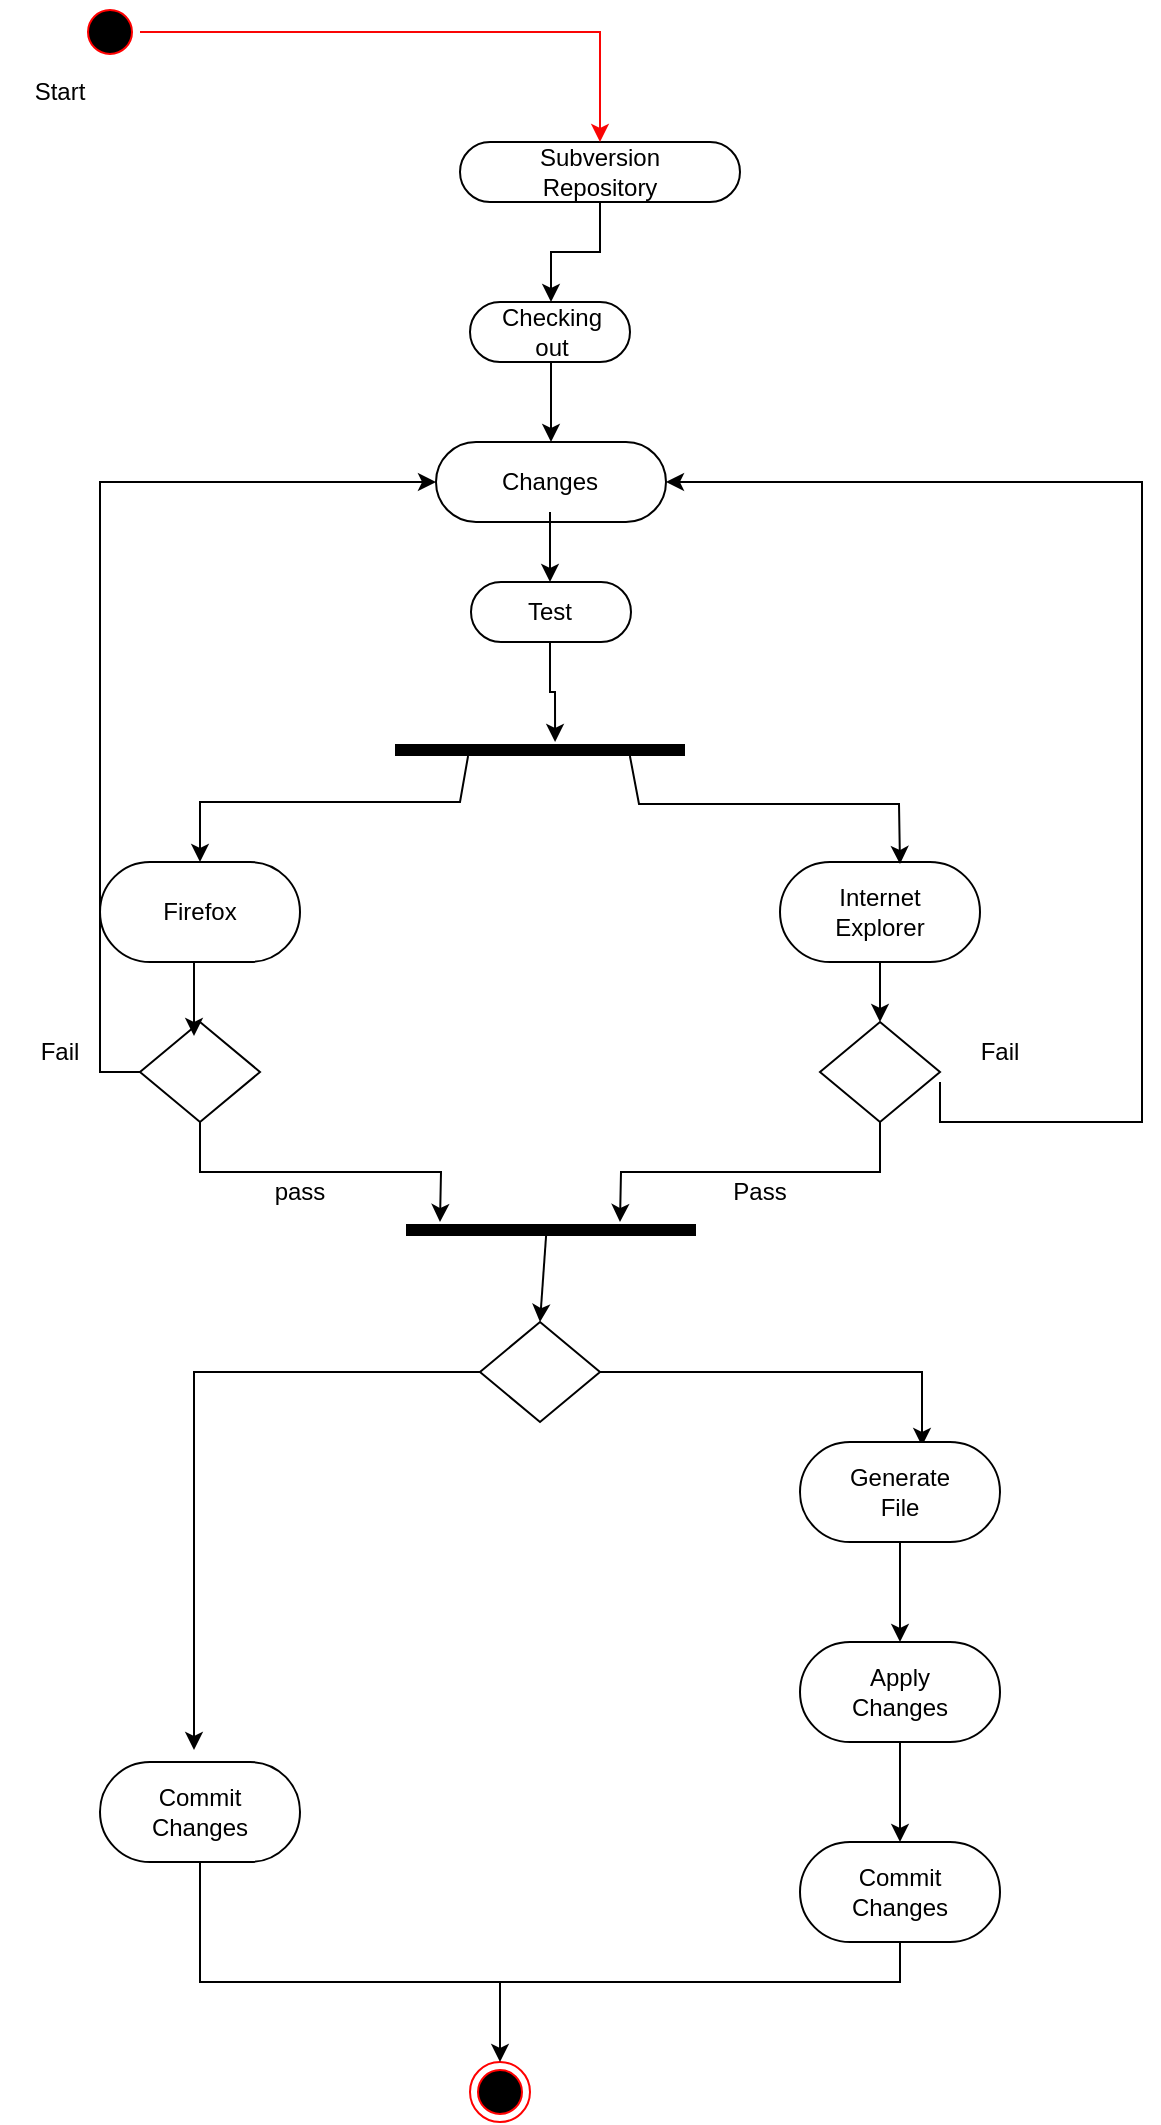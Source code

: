 <mxfile version="21.7.5" type="github">
  <diagram name="Page-1" id="tQfPLBi8K9xGGaVzHt_Q">
    <mxGraphModel dx="1760" dy="956" grid="1" gridSize="10" guides="1" tooltips="1" connect="1" arrows="1" fold="1" page="1" pageScale="1" pageWidth="850" pageHeight="1100" math="0" shadow="0">
      <root>
        <mxCell id="0" />
        <mxCell id="1" parent="0" />
        <mxCell id="Wa0-3BYV7t-kmoMnkPTn-1" value="" style="html=1;dashed=0;whiteSpace=wrap;shape=mxgraph.dfd.start" vertex="1" parent="1">
          <mxGeometry x="380" y="130" width="140" height="30" as="geometry" />
        </mxCell>
        <mxCell id="Wa0-3BYV7t-kmoMnkPTn-2" value="" style="html=1;dashed=0;whiteSpace=wrap;shape=mxgraph.dfd.start" vertex="1" parent="1">
          <mxGeometry x="385" y="210" width="80" height="30" as="geometry" />
        </mxCell>
        <mxCell id="Wa0-3BYV7t-kmoMnkPTn-3" value="" style="html=1;dashed=0;whiteSpace=wrap;shape=mxgraph.dfd.start" vertex="1" parent="1">
          <mxGeometry x="385.5" y="350" width="80" height="30" as="geometry" />
        </mxCell>
        <mxCell id="Wa0-3BYV7t-kmoMnkPTn-4" value="" style="html=1;dashed=0;whiteSpace=wrap;shape=mxgraph.dfd.start" vertex="1" parent="1">
          <mxGeometry x="368" y="280" width="115" height="40" as="geometry" />
        </mxCell>
        <mxCell id="Wa0-3BYV7t-kmoMnkPTn-45" style="edgeStyle=orthogonalEdgeStyle;rounded=0;orthogonalLoop=1;jettySize=auto;html=1;exitX=0.5;exitY=1;exitDx=0;exitDy=0;" edge="1" parent="1" source="Wa0-3BYV7t-kmoMnkPTn-5">
          <mxGeometry relative="1" as="geometry">
            <mxPoint x="370" y="670" as="targetPoint" />
          </mxGeometry>
        </mxCell>
        <mxCell id="Wa0-3BYV7t-kmoMnkPTn-47" style="edgeStyle=orthogonalEdgeStyle;rounded=0;orthogonalLoop=1;jettySize=auto;html=1;exitX=0;exitY=0.5;exitDx=0;exitDy=0;entryX=0;entryY=0.5;entryDx=0;entryDy=0;entryPerimeter=0;" edge="1" parent="1" source="Wa0-3BYV7t-kmoMnkPTn-5" target="Wa0-3BYV7t-kmoMnkPTn-4">
          <mxGeometry relative="1" as="geometry">
            <mxPoint x="110" y="575" as="sourcePoint" />
            <mxPoint x="258" y="280" as="targetPoint" />
          </mxGeometry>
        </mxCell>
        <mxCell id="Wa0-3BYV7t-kmoMnkPTn-5" value="" style="shape=rhombus;html=1;dashed=0;whiteSpace=wrap;perimeter=rhombusPerimeter;" vertex="1" parent="1">
          <mxGeometry x="220" y="570" width="60" height="50" as="geometry" />
        </mxCell>
        <mxCell id="Wa0-3BYV7t-kmoMnkPTn-46" style="edgeStyle=orthogonalEdgeStyle;rounded=0;orthogonalLoop=1;jettySize=auto;html=1;exitX=0.5;exitY=1;exitDx=0;exitDy=0;" edge="1" parent="1" source="Wa0-3BYV7t-kmoMnkPTn-6">
          <mxGeometry relative="1" as="geometry">
            <mxPoint x="460" y="670" as="targetPoint" />
          </mxGeometry>
        </mxCell>
        <mxCell id="Wa0-3BYV7t-kmoMnkPTn-6" value="" style="shape=rhombus;html=1;dashed=0;whiteSpace=wrap;perimeter=rhombusPerimeter;" vertex="1" parent="1">
          <mxGeometry x="560" y="570" width="60" height="50" as="geometry" />
        </mxCell>
        <mxCell id="Wa0-3BYV7t-kmoMnkPTn-7" value="" style="line;strokeWidth=6;fillColor=none;align=left;verticalAlign=middle;spacingTop=-1;spacingLeft=3;spacingRight=3;rotatable=0;labelPosition=right;points=[];portConstraint=eastwest;strokeColor=inherit;" vertex="1" parent="1">
          <mxGeometry x="347.5" y="430" width="145" height="8" as="geometry" />
        </mxCell>
        <mxCell id="Wa0-3BYV7t-kmoMnkPTn-44" style="edgeStyle=orthogonalEdgeStyle;rounded=0;orthogonalLoop=1;jettySize=auto;html=1;exitX=0.5;exitY=0.5;exitDx=0;exitDy=25;exitPerimeter=0;entryX=0.5;entryY=0;entryDx=0;entryDy=0;" edge="1" parent="1" source="Wa0-3BYV7t-kmoMnkPTn-8" target="Wa0-3BYV7t-kmoMnkPTn-6">
          <mxGeometry relative="1" as="geometry" />
        </mxCell>
        <mxCell id="Wa0-3BYV7t-kmoMnkPTn-8" value="" style="html=1;dashed=0;whiteSpace=wrap;shape=mxgraph.dfd.start" vertex="1" parent="1">
          <mxGeometry x="540" y="490" width="100" height="50" as="geometry" />
        </mxCell>
        <mxCell id="Wa0-3BYV7t-kmoMnkPTn-43" style="edgeStyle=orthogonalEdgeStyle;rounded=0;orthogonalLoop=1;jettySize=auto;html=1;exitX=0.5;exitY=0.5;exitDx=0;exitDy=25;exitPerimeter=0;entryX=0.45;entryY=0.14;entryDx=0;entryDy=0;entryPerimeter=0;" edge="1" parent="1" source="Wa0-3BYV7t-kmoMnkPTn-9" target="Wa0-3BYV7t-kmoMnkPTn-5">
          <mxGeometry relative="1" as="geometry" />
        </mxCell>
        <mxCell id="Wa0-3BYV7t-kmoMnkPTn-9" value="" style="html=1;dashed=0;whiteSpace=wrap;shape=mxgraph.dfd.start" vertex="1" parent="1">
          <mxGeometry x="200" y="490" width="100" height="50" as="geometry" />
        </mxCell>
        <mxCell id="Wa0-3BYV7t-kmoMnkPTn-10" value="" style="ellipse;html=1;shape=endState;fillColor=#000000;strokeColor=#ff0000;" vertex="1" parent="1">
          <mxGeometry x="385" y="1090" width="30" height="30" as="geometry" />
        </mxCell>
        <mxCell id="Wa0-3BYV7t-kmoMnkPTn-19" style="edgeStyle=orthogonalEdgeStyle;rounded=0;orthogonalLoop=1;jettySize=auto;html=1;exitX=1;exitY=0.5;exitDx=0;exitDy=0;strokeColor=#fa0505;" edge="1" parent="1" source="Wa0-3BYV7t-kmoMnkPTn-11" target="Wa0-3BYV7t-kmoMnkPTn-1">
          <mxGeometry relative="1" as="geometry" />
        </mxCell>
        <mxCell id="Wa0-3BYV7t-kmoMnkPTn-11" value="" style="ellipse;html=1;shape=startState;fillColor=#000000;strokeColor=#ff0000;" vertex="1" parent="1">
          <mxGeometry x="190" y="60" width="30" height="30" as="geometry" />
        </mxCell>
        <mxCell id="Wa0-3BYV7t-kmoMnkPTn-13" value="" style="line;strokeWidth=6;fillColor=none;align=left;verticalAlign=middle;spacingTop=-1;spacingLeft=3;spacingRight=3;rotatable=0;labelPosition=right;points=[];portConstraint=eastwest;strokeColor=inherit;" vertex="1" parent="1">
          <mxGeometry x="353" y="670" width="145" height="8" as="geometry" />
        </mxCell>
        <mxCell id="Wa0-3BYV7t-kmoMnkPTn-50" style="edgeStyle=orthogonalEdgeStyle;rounded=0;orthogonalLoop=1;jettySize=auto;html=1;exitX=1;exitY=0.5;exitDx=0;exitDy=0;entryX=0.61;entryY=0.04;entryDx=0;entryDy=0;entryPerimeter=0;" edge="1" parent="1" source="Wa0-3BYV7t-kmoMnkPTn-14" target="Wa0-3BYV7t-kmoMnkPTn-17">
          <mxGeometry relative="1" as="geometry" />
        </mxCell>
        <mxCell id="Wa0-3BYV7t-kmoMnkPTn-55" style="edgeStyle=orthogonalEdgeStyle;rounded=0;orthogonalLoop=1;jettySize=auto;html=1;exitX=0;exitY=0.5;exitDx=0;exitDy=0;entryX=0.47;entryY=-0.12;entryDx=0;entryDy=0;entryPerimeter=0;" edge="1" parent="1" source="Wa0-3BYV7t-kmoMnkPTn-14" target="Wa0-3BYV7t-kmoMnkPTn-15">
          <mxGeometry relative="1" as="geometry" />
        </mxCell>
        <mxCell id="Wa0-3BYV7t-kmoMnkPTn-14" value="" style="shape=rhombus;html=1;dashed=0;whiteSpace=wrap;perimeter=rhombusPerimeter;" vertex="1" parent="1">
          <mxGeometry x="390" y="720" width="60" height="50" as="geometry" />
        </mxCell>
        <mxCell id="Wa0-3BYV7t-kmoMnkPTn-56" style="edgeStyle=orthogonalEdgeStyle;rounded=0;orthogonalLoop=1;jettySize=auto;html=1;exitX=0.5;exitY=0.5;exitDx=0;exitDy=25;exitPerimeter=0;entryX=0.5;entryY=0.5;entryDx=0;entryDy=25;entryPerimeter=0;endArrow=none;endFill=0;" edge="1" parent="1" source="Wa0-3BYV7t-kmoMnkPTn-15" target="Wa0-3BYV7t-kmoMnkPTn-16">
          <mxGeometry relative="1" as="geometry" />
        </mxCell>
        <mxCell id="Wa0-3BYV7t-kmoMnkPTn-15" value="" style="html=1;dashed=0;whiteSpace=wrap;shape=mxgraph.dfd.start" vertex="1" parent="1">
          <mxGeometry x="200" y="940" width="100" height="50" as="geometry" />
        </mxCell>
        <mxCell id="Wa0-3BYV7t-kmoMnkPTn-16" value="" style="html=1;dashed=0;whiteSpace=wrap;shape=mxgraph.dfd.start" vertex="1" parent="1">
          <mxGeometry x="550" y="980" width="100" height="50" as="geometry" />
        </mxCell>
        <mxCell id="Wa0-3BYV7t-kmoMnkPTn-51" style="edgeStyle=orthogonalEdgeStyle;rounded=0;orthogonalLoop=1;jettySize=auto;html=1;exitX=0.5;exitY=0.5;exitDx=0;exitDy=25;exitPerimeter=0;entryX=0.5;entryY=0.5;entryDx=0;entryDy=-25;entryPerimeter=0;" edge="1" parent="1" source="Wa0-3BYV7t-kmoMnkPTn-17" target="Wa0-3BYV7t-kmoMnkPTn-18">
          <mxGeometry relative="1" as="geometry" />
        </mxCell>
        <mxCell id="Wa0-3BYV7t-kmoMnkPTn-17" value="" style="html=1;dashed=0;whiteSpace=wrap;shape=mxgraph.dfd.start" vertex="1" parent="1">
          <mxGeometry x="550" y="780" width="100" height="50" as="geometry" />
        </mxCell>
        <mxCell id="Wa0-3BYV7t-kmoMnkPTn-54" style="edgeStyle=orthogonalEdgeStyle;rounded=0;orthogonalLoop=1;jettySize=auto;html=1;exitX=0.5;exitY=0.5;exitDx=0;exitDy=25;exitPerimeter=0;entryX=0.5;entryY=0.5;entryDx=0;entryDy=-25;entryPerimeter=0;" edge="1" parent="1" source="Wa0-3BYV7t-kmoMnkPTn-18" target="Wa0-3BYV7t-kmoMnkPTn-16">
          <mxGeometry relative="1" as="geometry" />
        </mxCell>
        <mxCell id="Wa0-3BYV7t-kmoMnkPTn-18" value="" style="html=1;dashed=0;whiteSpace=wrap;shape=mxgraph.dfd.start" vertex="1" parent="1">
          <mxGeometry x="550" y="880" width="100" height="50" as="geometry" />
        </mxCell>
        <mxCell id="Wa0-3BYV7t-kmoMnkPTn-35" style="edgeStyle=orthogonalEdgeStyle;rounded=0;orthogonalLoop=1;jettySize=auto;html=1;exitX=0.5;exitY=1;exitDx=0;exitDy=0;entryX=0.5;entryY=0;entryDx=0;entryDy=0;" edge="1" parent="1" source="Wa0-3BYV7t-kmoMnkPTn-20" target="Wa0-3BYV7t-kmoMnkPTn-22">
          <mxGeometry relative="1" as="geometry" />
        </mxCell>
        <mxCell id="Wa0-3BYV7t-kmoMnkPTn-20" value="Subversion Repository" style="text;html=1;strokeColor=none;fillColor=none;align=center;verticalAlign=middle;whiteSpace=wrap;rounded=0;" vertex="1" parent="1">
          <mxGeometry x="420" y="130" width="60" height="30" as="geometry" />
        </mxCell>
        <mxCell id="Wa0-3BYV7t-kmoMnkPTn-21" value="Start" style="text;html=1;strokeColor=none;fillColor=none;align=center;verticalAlign=middle;whiteSpace=wrap;rounded=0;" vertex="1" parent="1">
          <mxGeometry x="150" y="90" width="60" height="30" as="geometry" />
        </mxCell>
        <mxCell id="Wa0-3BYV7t-kmoMnkPTn-36" style="edgeStyle=orthogonalEdgeStyle;rounded=0;orthogonalLoop=1;jettySize=auto;html=1;exitX=0.5;exitY=1;exitDx=0;exitDy=0;entryX=0.5;entryY=0.5;entryDx=0;entryDy=-20;entryPerimeter=0;" edge="1" parent="1" source="Wa0-3BYV7t-kmoMnkPTn-22" target="Wa0-3BYV7t-kmoMnkPTn-4">
          <mxGeometry relative="1" as="geometry" />
        </mxCell>
        <mxCell id="Wa0-3BYV7t-kmoMnkPTn-22" value="Checking out" style="text;html=1;strokeColor=none;fillColor=none;align=center;verticalAlign=middle;whiteSpace=wrap;rounded=0;" vertex="1" parent="1">
          <mxGeometry x="395.5" y="210" width="60" height="30" as="geometry" />
        </mxCell>
        <mxCell id="Wa0-3BYV7t-kmoMnkPTn-37" style="edgeStyle=orthogonalEdgeStyle;rounded=0;orthogonalLoop=1;jettySize=auto;html=1;exitX=0.5;exitY=1;exitDx=0;exitDy=0;entryX=0.5;entryY=0;entryDx=0;entryDy=0;" edge="1" parent="1" source="Wa0-3BYV7t-kmoMnkPTn-23" target="Wa0-3BYV7t-kmoMnkPTn-24">
          <mxGeometry relative="1" as="geometry" />
        </mxCell>
        <mxCell id="Wa0-3BYV7t-kmoMnkPTn-23" value="Changes" style="text;html=1;strokeColor=none;fillColor=none;align=center;verticalAlign=middle;whiteSpace=wrap;rounded=0;" vertex="1" parent="1">
          <mxGeometry x="395" y="285" width="60" height="30" as="geometry" />
        </mxCell>
        <mxCell id="Wa0-3BYV7t-kmoMnkPTn-38" style="edgeStyle=orthogonalEdgeStyle;rounded=0;orthogonalLoop=1;jettySize=auto;html=1;exitX=0.5;exitY=1;exitDx=0;exitDy=0;entryX=0.552;entryY=0;entryDx=0;entryDy=0;entryPerimeter=0;" edge="1" parent="1" source="Wa0-3BYV7t-kmoMnkPTn-24" target="Wa0-3BYV7t-kmoMnkPTn-7">
          <mxGeometry relative="1" as="geometry" />
        </mxCell>
        <mxCell id="Wa0-3BYV7t-kmoMnkPTn-24" value="Test" style="text;html=1;strokeColor=none;fillColor=none;align=center;verticalAlign=middle;whiteSpace=wrap;rounded=0;" vertex="1" parent="1">
          <mxGeometry x="395" y="350" width="60" height="30" as="geometry" />
        </mxCell>
        <mxCell id="Wa0-3BYV7t-kmoMnkPTn-25" value="Firefox" style="text;html=1;strokeColor=none;fillColor=none;align=center;verticalAlign=middle;whiteSpace=wrap;rounded=0;" vertex="1" parent="1">
          <mxGeometry x="220" y="500" width="60" height="30" as="geometry" />
        </mxCell>
        <mxCell id="Wa0-3BYV7t-kmoMnkPTn-26" value="Internet Explorer" style="text;html=1;strokeColor=none;fillColor=none;align=center;verticalAlign=middle;whiteSpace=wrap;rounded=0;" vertex="1" parent="1">
          <mxGeometry x="560" y="500" width="60" height="30" as="geometry" />
        </mxCell>
        <mxCell id="Wa0-3BYV7t-kmoMnkPTn-48" style="edgeStyle=orthogonalEdgeStyle;rounded=0;orthogonalLoop=1;jettySize=auto;html=1;exitX=0;exitY=1;exitDx=0;exitDy=0;entryX=1;entryY=0.5;entryDx=0;entryDy=0;entryPerimeter=0;" edge="1" parent="1" source="Wa0-3BYV7t-kmoMnkPTn-27" target="Wa0-3BYV7t-kmoMnkPTn-4">
          <mxGeometry relative="1" as="geometry">
            <mxPoint x="720" y="300" as="targetPoint" />
            <Array as="points">
              <mxPoint x="620" y="620" />
              <mxPoint x="721" y="620" />
              <mxPoint x="721" y="300" />
            </Array>
          </mxGeometry>
        </mxCell>
        <mxCell id="Wa0-3BYV7t-kmoMnkPTn-27" value="Fail" style="text;html=1;strokeColor=none;fillColor=none;align=center;verticalAlign=middle;whiteSpace=wrap;rounded=0;" vertex="1" parent="1">
          <mxGeometry x="620" y="570" width="60" height="30" as="geometry" />
        </mxCell>
        <mxCell id="Wa0-3BYV7t-kmoMnkPTn-28" value="Fail" style="text;html=1;strokeColor=none;fillColor=none;align=center;verticalAlign=middle;whiteSpace=wrap;rounded=0;" vertex="1" parent="1">
          <mxGeometry x="150" y="570" width="60" height="30" as="geometry" />
        </mxCell>
        <mxCell id="Wa0-3BYV7t-kmoMnkPTn-29" value="pass" style="text;html=1;strokeColor=none;fillColor=none;align=center;verticalAlign=middle;whiteSpace=wrap;rounded=0;" vertex="1" parent="1">
          <mxGeometry x="270" y="640" width="60" height="30" as="geometry" />
        </mxCell>
        <mxCell id="Wa0-3BYV7t-kmoMnkPTn-30" value="Pass" style="text;html=1;strokeColor=none;fillColor=none;align=center;verticalAlign=middle;whiteSpace=wrap;rounded=0;" vertex="1" parent="1">
          <mxGeometry x="500" y="640" width="60" height="30" as="geometry" />
        </mxCell>
        <mxCell id="Wa0-3BYV7t-kmoMnkPTn-31" value="Generate File" style="text;html=1;strokeColor=none;fillColor=none;align=center;verticalAlign=middle;whiteSpace=wrap;rounded=0;" vertex="1" parent="1">
          <mxGeometry x="570" y="790" width="60" height="30" as="geometry" />
        </mxCell>
        <mxCell id="Wa0-3BYV7t-kmoMnkPTn-32" value="Apply Changes" style="text;html=1;strokeColor=none;fillColor=none;align=center;verticalAlign=middle;whiteSpace=wrap;rounded=0;" vertex="1" parent="1">
          <mxGeometry x="570" y="890" width="60" height="30" as="geometry" />
        </mxCell>
        <mxCell id="Wa0-3BYV7t-kmoMnkPTn-33" value="Commit Changes" style="text;html=1;strokeColor=none;fillColor=none;align=center;verticalAlign=middle;whiteSpace=wrap;rounded=0;" vertex="1" parent="1">
          <mxGeometry x="570" y="990" width="60" height="30" as="geometry" />
        </mxCell>
        <mxCell id="Wa0-3BYV7t-kmoMnkPTn-34" value="Commit Changes" style="text;html=1;strokeColor=none;fillColor=none;align=center;verticalAlign=middle;whiteSpace=wrap;rounded=0;" vertex="1" parent="1">
          <mxGeometry x="220" y="950" width="60" height="30" as="geometry" />
        </mxCell>
        <mxCell id="Wa0-3BYV7t-kmoMnkPTn-41" value="" style="endArrow=classic;html=1;rounded=0;entryX=0.5;entryY=0.5;entryDx=0;entryDy=-25;entryPerimeter=0;exitX=0.252;exitY=0.875;exitDx=0;exitDy=0;exitPerimeter=0;" edge="1" parent="1" source="Wa0-3BYV7t-kmoMnkPTn-7" target="Wa0-3BYV7t-kmoMnkPTn-9">
          <mxGeometry width="50" height="50" relative="1" as="geometry">
            <mxPoint x="400" y="400" as="sourcePoint" />
            <mxPoint x="450" y="350" as="targetPoint" />
            <Array as="points">
              <mxPoint x="380" y="460" />
              <mxPoint x="250" y="460" />
            </Array>
          </mxGeometry>
        </mxCell>
        <mxCell id="Wa0-3BYV7t-kmoMnkPTn-42" value="" style="endArrow=classic;html=1;rounded=0;exitX=0.81;exitY=0.875;exitDx=0;exitDy=0;exitPerimeter=0;" edge="1" parent="1" source="Wa0-3BYV7t-kmoMnkPTn-7">
          <mxGeometry width="50" height="50" relative="1" as="geometry">
            <mxPoint x="465.5" y="438" as="sourcePoint" />
            <mxPoint x="600" y="491" as="targetPoint" />
            <Array as="points">
              <mxPoint x="469.5" y="461" />
              <mxPoint x="599.5" y="461" />
            </Array>
          </mxGeometry>
        </mxCell>
        <mxCell id="Wa0-3BYV7t-kmoMnkPTn-49" value="" style="endArrow=classic;html=1;rounded=0;exitX=0.483;exitY=0.875;exitDx=0;exitDy=0;exitPerimeter=0;entryX=0.5;entryY=0;entryDx=0;entryDy=0;" edge="1" parent="1" source="Wa0-3BYV7t-kmoMnkPTn-13" target="Wa0-3BYV7t-kmoMnkPTn-14">
          <mxGeometry width="50" height="50" relative="1" as="geometry">
            <mxPoint x="400" y="800" as="sourcePoint" />
            <mxPoint x="450" y="750" as="targetPoint" />
          </mxGeometry>
        </mxCell>
        <mxCell id="Wa0-3BYV7t-kmoMnkPTn-58" value="" style="endArrow=classic;html=1;rounded=0;entryX=0.5;entryY=0;entryDx=0;entryDy=0;" edge="1" parent="1" target="Wa0-3BYV7t-kmoMnkPTn-10">
          <mxGeometry width="50" height="50" relative="1" as="geometry">
            <mxPoint x="400" y="1050" as="sourcePoint" />
            <mxPoint x="450" y="850" as="targetPoint" />
          </mxGeometry>
        </mxCell>
      </root>
    </mxGraphModel>
  </diagram>
</mxfile>
